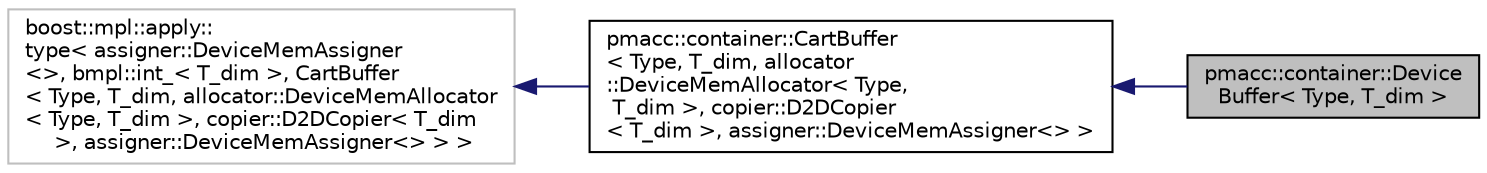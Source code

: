 digraph "pmacc::container::DeviceBuffer&lt; Type, T_dim &gt;"
{
 // LATEX_PDF_SIZE
  edge [fontname="Helvetica",fontsize="10",labelfontname="Helvetica",labelfontsize="10"];
  node [fontname="Helvetica",fontsize="10",shape=record];
  rankdir="LR";
  Node1 [label="pmacc::container::Device\lBuffer\< Type, T_dim \>",height=0.2,width=0.4,color="black", fillcolor="grey75", style="filled", fontcolor="black",tooltip="typedef version of a CartBuffer for a GPU."];
  Node2 -> Node1 [dir="back",color="midnightblue",fontsize="10",style="solid",fontname="Helvetica"];
  Node2 [label="pmacc::container::CartBuffer\l\< Type, T_dim, allocator\l::DeviceMemAllocator\< Type,\l T_dim \>, copier::D2DCopier\l\< T_dim \>, assigner::DeviceMemAssigner\<\> \>",height=0.2,width=0.4,color="black", fillcolor="white", style="filled",URL="$classpmacc_1_1container_1_1_cart_buffer.html",tooltip=" "];
  Node3 -> Node2 [dir="back",color="midnightblue",fontsize="10",style="solid",fontname="Helvetica"];
  Node3 [label="boost::mpl::apply::\ltype\< assigner::DeviceMemAssigner\l\<\>, bmpl::int_\< T_dim \>, CartBuffer\l\< Type, T_dim, allocator::DeviceMemAllocator\l\< Type, T_dim \>, copier::D2DCopier\< T_dim\l \>, assigner::DeviceMemAssigner\<\> \> \>",height=0.2,width=0.4,color="grey75", fillcolor="white", style="filled",tooltip=" "];
}
